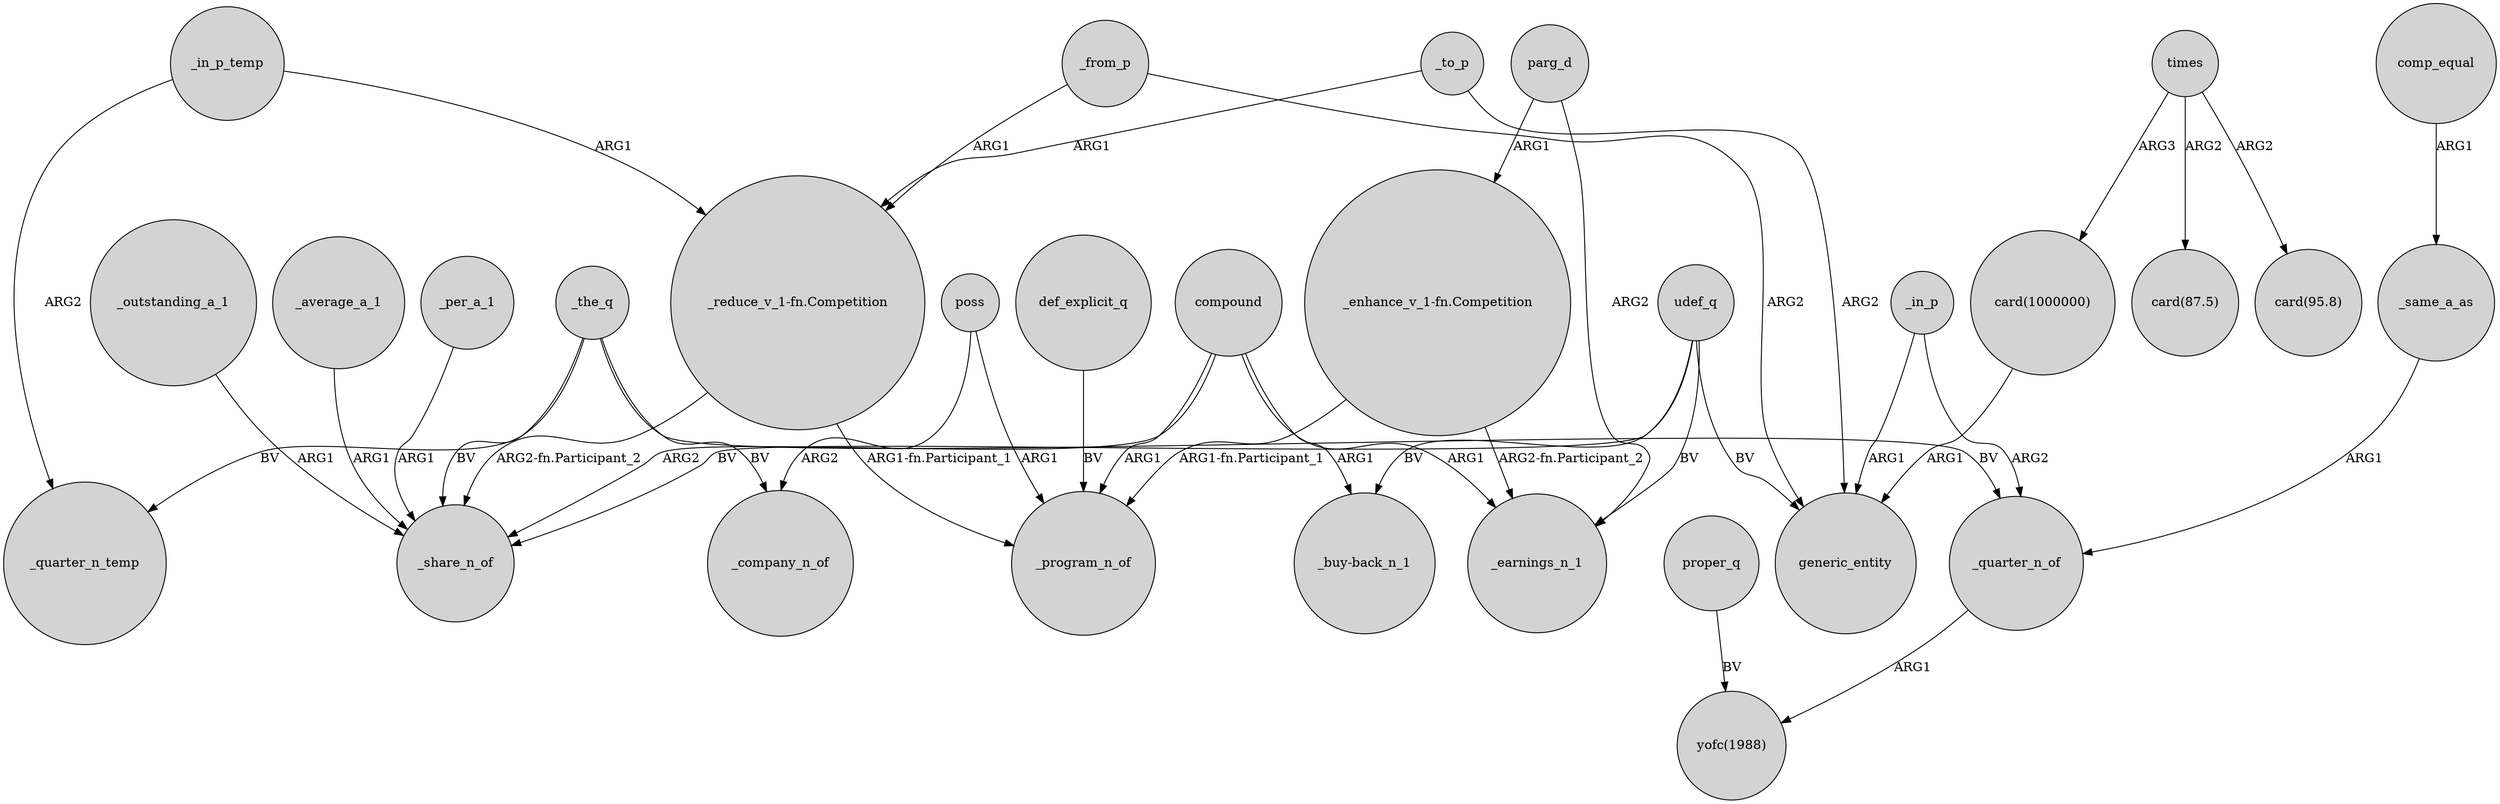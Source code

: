 digraph {
	node [shape=circle style=filled]
	_in_p_temp -> _quarter_n_temp [label=ARG2]
	_to_p -> generic_entity [label=ARG2]
	"_reduce_v_1-fn.Competition" -> _program_n_of [label="ARG1-fn.Participant_1"]
	parg_d -> "_enhance_v_1-fn.Competition" [label=ARG1]
	_from_p -> generic_entity [label=ARG2]
	_the_q -> _quarter_n_temp [label=BV]
	_the_q -> _share_n_of [label=BV]
	times -> "card(1000000)" [label=ARG3]
	_the_q -> _quarter_n_of [label=BV]
	udef_q -> generic_entity [label=BV]
	_in_p -> generic_entity [label=ARG1]
	"_enhance_v_1-fn.Competition" -> _earnings_n_1 [label="ARG2-fn.Participant_2"]
	_outstanding_a_1 -> _share_n_of [label=ARG1]
	poss -> _program_n_of [label=ARG1]
	times -> "card(87.5)" [label=ARG2]
	"card(1000000)" -> generic_entity [label=ARG1]
	_same_a_as -> _quarter_n_of [label=ARG1]
	poss -> _company_n_of [label=ARG2]
	compound -> _program_n_of [label=ARG1]
	udef_q -> _earnings_n_1 [label=BV]
	_from_p -> "_reduce_v_1-fn.Competition" [label=ARG1]
	compound -> "_buy-back_n_1" [label=ARG1]
	"_enhance_v_1-fn.Competition" -> _program_n_of [label="ARG1-fn.Participant_1"]
	udef_q -> _share_n_of [label=BV]
	_to_p -> "_reduce_v_1-fn.Competition" [label=ARG1]
	compound -> _share_n_of [label=ARG2]
	proper_q -> "yofc(1988)" [label=BV]
	def_explicit_q -> _program_n_of [label=BV]
	times -> "card(95.8)" [label=ARG2]
	_quarter_n_of -> "yofc(1988)" [label=ARG1]
	"_reduce_v_1-fn.Competition" -> _share_n_of [label="ARG2-fn.Participant_2"]
	compound -> _earnings_n_1 [label=ARG1]
	udef_q -> "_buy-back_n_1" [label=BV]
	_in_p -> _quarter_n_of [label=ARG2]
	_average_a_1 -> _share_n_of [label=ARG1]
	_per_a_1 -> _share_n_of [label=ARG1]
	_in_p_temp -> "_reduce_v_1-fn.Competition" [label=ARG1]
	_the_q -> _company_n_of [label=BV]
	comp_equal -> _same_a_as [label=ARG1]
	parg_d -> _earnings_n_1 [label=ARG2]
}
